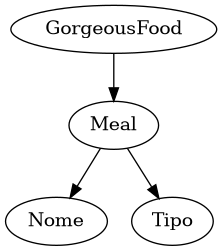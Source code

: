 @startuml
digraph GorgeousFood {
GorgeousFood
GorgeousFood -> Meal
Meal -> Nome
Meal -> Tipo
}
@enduml
